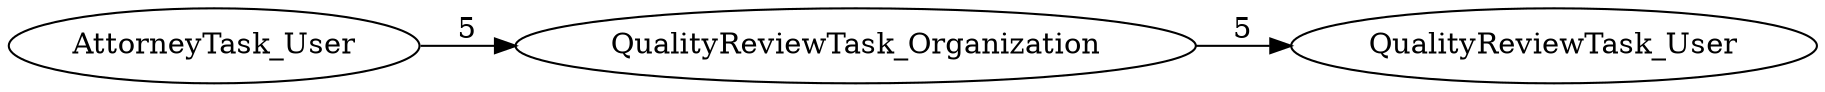 digraph G {
rankdir="LR";
"QualityReviewTask_Organization" -> "QualityReviewTask_User" [label=5]
"AttorneyTask_User" -> "QualityReviewTask_Organization" [label=5]
}
